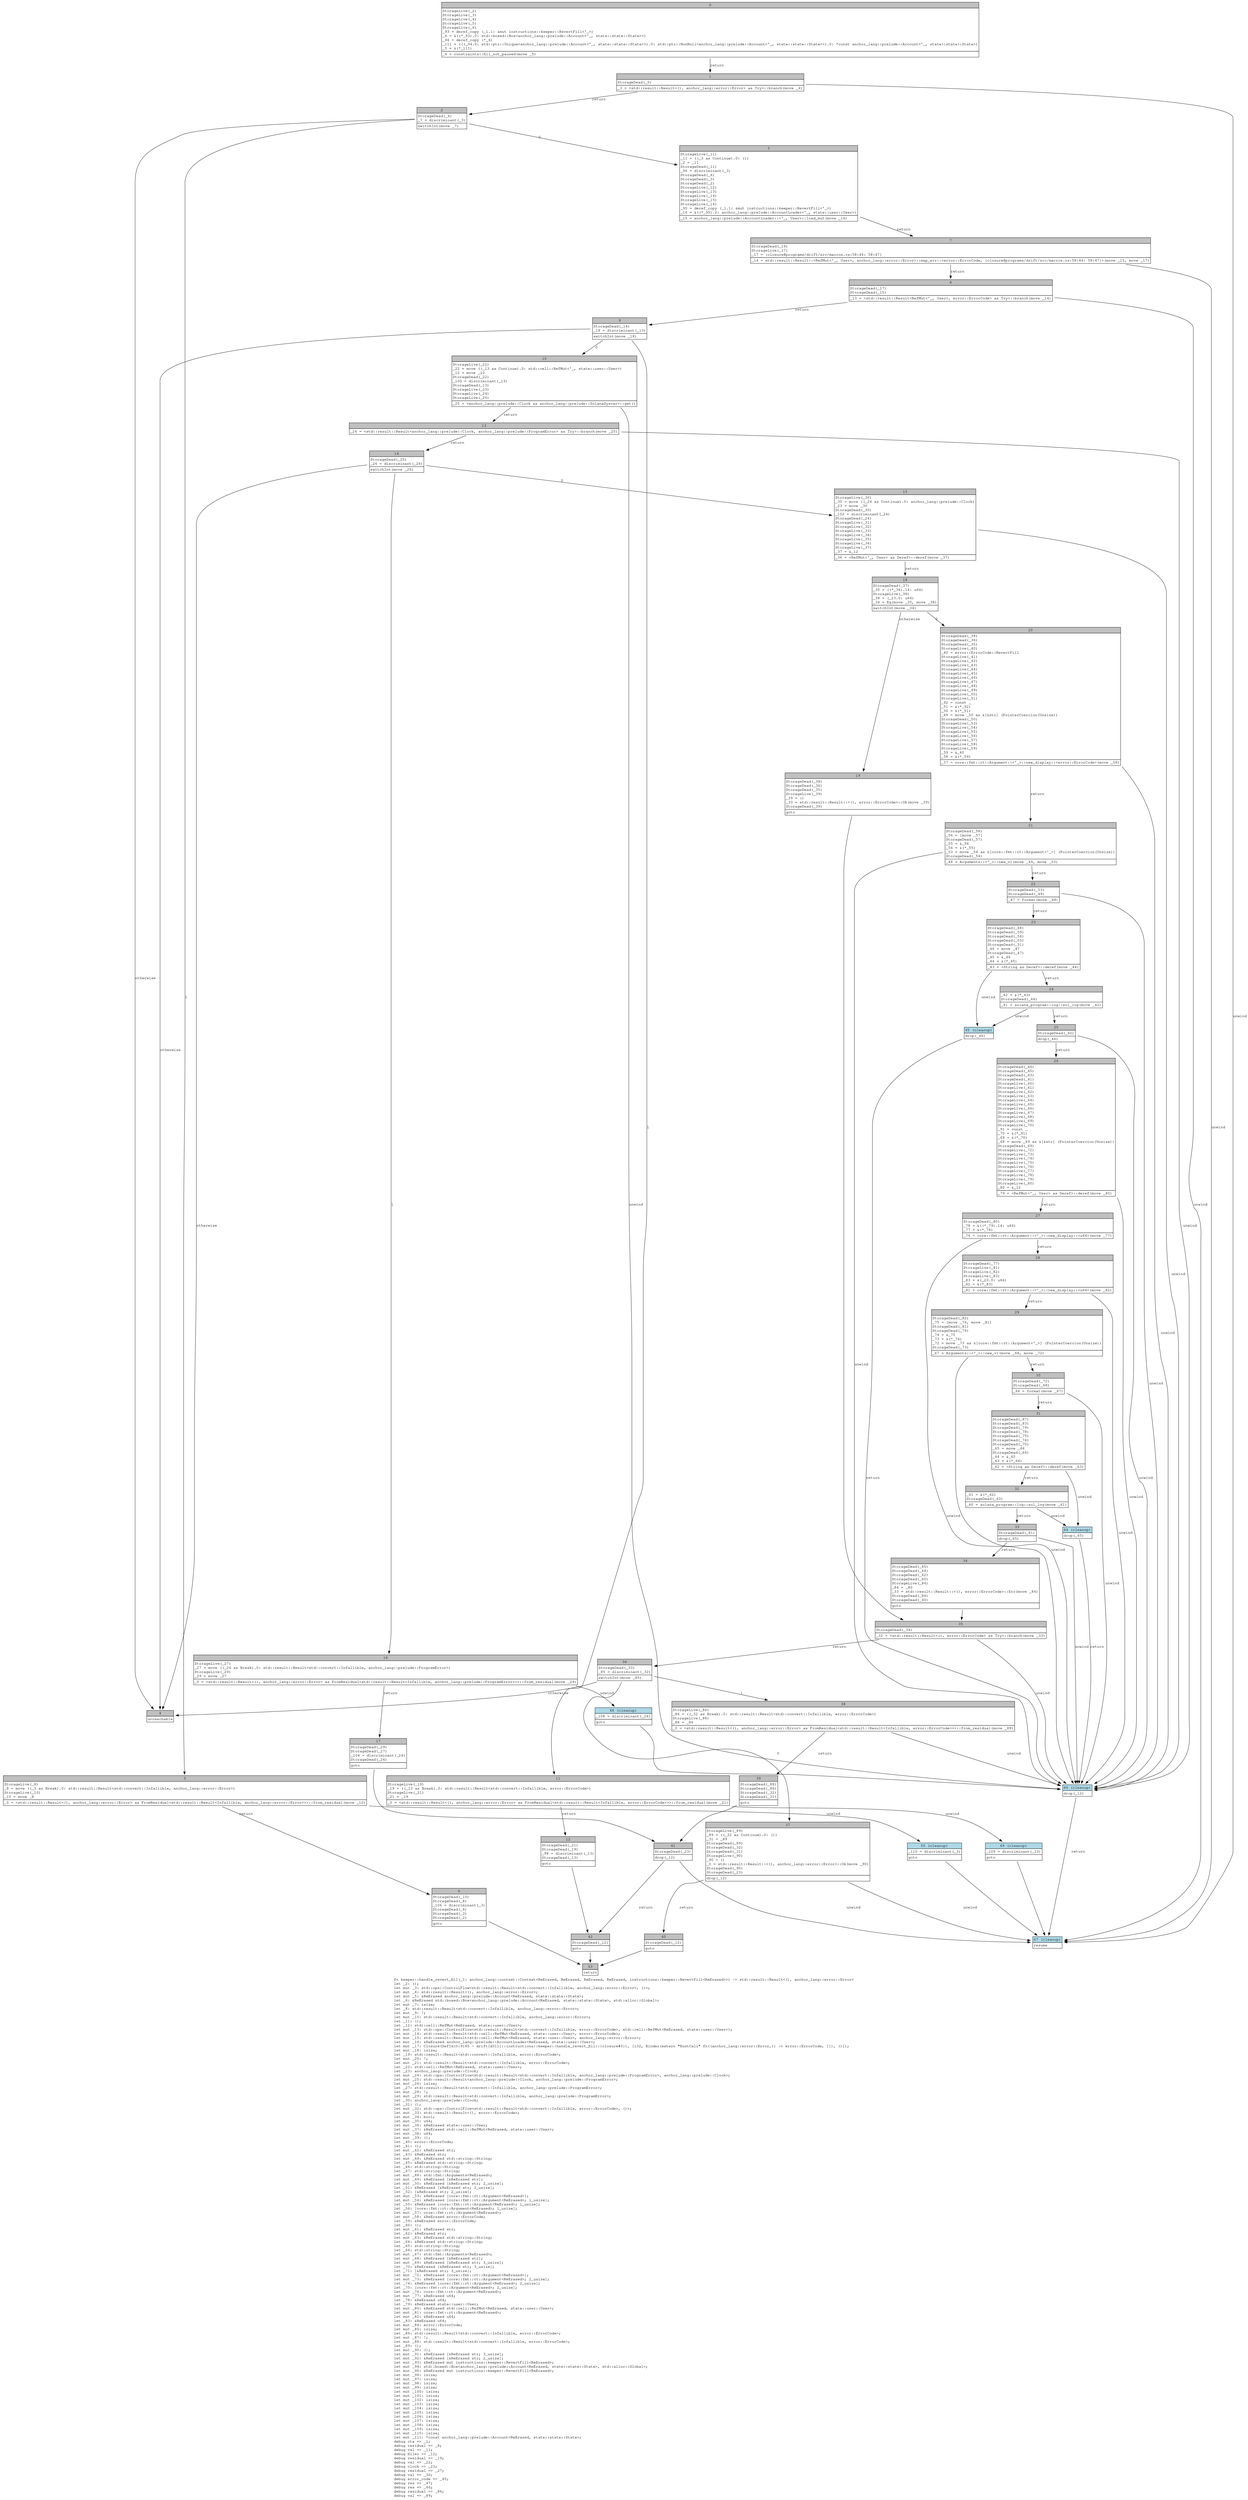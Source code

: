 digraph Mir_0_9163 {
    graph [fontname="Courier, monospace"];
    node [fontname="Courier, monospace"];
    edge [fontname="Courier, monospace"];
    label=<fn keeper::handle_revert_fill(_1: anchor_lang::context::Context&lt;ReErased, ReErased, ReErased, ReErased, instructions::keeper::RevertFill&lt;ReErased&gt;&gt;) -&gt; std::result::Result&lt;(), anchor_lang::error::Error&gt;<br align="left"/>let _2: ();<br align="left"/>let mut _3: std::ops::ControlFlow&lt;std::result::Result&lt;std::convert::Infallible, anchor_lang::error::Error&gt;, ()&gt;;<br align="left"/>let mut _4: std::result::Result&lt;(), anchor_lang::error::Error&gt;;<br align="left"/>let mut _5: &amp;ReErased anchor_lang::prelude::Account&lt;ReErased, state::state::State&gt;;<br align="left"/>let _6: &amp;ReErased std::boxed::Box&lt;anchor_lang::prelude::Account&lt;ReErased, state::state::State&gt;, std::alloc::Global&gt;;<br align="left"/>let mut _7: isize;<br align="left"/>let _8: std::result::Result&lt;std::convert::Infallible, anchor_lang::error::Error&gt;;<br align="left"/>let mut _9: !;<br align="left"/>let mut _10: std::result::Result&lt;std::convert::Infallible, anchor_lang::error::Error&gt;;<br align="left"/>let _11: ();<br align="left"/>let _12: std::cell::RefMut&lt;ReErased, state::user::User&gt;;<br align="left"/>let mut _13: std::ops::ControlFlow&lt;std::result::Result&lt;std::convert::Infallible, error::ErrorCode&gt;, std::cell::RefMut&lt;ReErased, state::user::User&gt;&gt;;<br align="left"/>let mut _14: std::result::Result&lt;std::cell::RefMut&lt;ReErased, state::user::User&gt;, error::ErrorCode&gt;;<br align="left"/>let mut _15: std::result::Result&lt;std::cell::RefMut&lt;ReErased, state::user::User&gt;, anchor_lang::error::Error&gt;;<br align="left"/>let mut _16: &amp;ReErased anchor_lang::prelude::AccountLoader&lt;ReErased, state::user::User&gt;;<br align="left"/>let mut _17: Closure(DefId(0:9165 ~ drift[d311]::instructions::keeper::handle_revert_fill::{closure#0}), [i32, Binder(extern &quot;RustCall&quot; fn((anchor_lang::error::Error,)) -&gt; error::ErrorCode, []), ()]);<br align="left"/>let mut _18: isize;<br align="left"/>let _19: std::result::Result&lt;std::convert::Infallible, error::ErrorCode&gt;;<br align="left"/>let mut _20: !;<br align="left"/>let mut _21: std::result::Result&lt;std::convert::Infallible, error::ErrorCode&gt;;<br align="left"/>let _22: std::cell::RefMut&lt;ReErased, state::user::User&gt;;<br align="left"/>let _23: anchor_lang::prelude::Clock;<br align="left"/>let mut _24: std::ops::ControlFlow&lt;std::result::Result&lt;std::convert::Infallible, anchor_lang::prelude::ProgramError&gt;, anchor_lang::prelude::Clock&gt;;<br align="left"/>let mut _25: std::result::Result&lt;anchor_lang::prelude::Clock, anchor_lang::prelude::ProgramError&gt;;<br align="left"/>let mut _26: isize;<br align="left"/>let _27: std::result::Result&lt;std::convert::Infallible, anchor_lang::prelude::ProgramError&gt;;<br align="left"/>let mut _28: !;<br align="left"/>let mut _29: std::result::Result&lt;std::convert::Infallible, anchor_lang::prelude::ProgramError&gt;;<br align="left"/>let _30: anchor_lang::prelude::Clock;<br align="left"/>let _31: ();<br align="left"/>let mut _32: std::ops::ControlFlow&lt;std::result::Result&lt;std::convert::Infallible, error::ErrorCode&gt;, ()&gt;;<br align="left"/>let mut _33: std::result::Result&lt;(), error::ErrorCode&gt;;<br align="left"/>let mut _34: bool;<br align="left"/>let mut _35: u64;<br align="left"/>let mut _36: &amp;ReErased state::user::User;<br align="left"/>let mut _37: &amp;ReErased std::cell::RefMut&lt;ReErased, state::user::User&gt;;<br align="left"/>let mut _38: u64;<br align="left"/>let mut _39: ();<br align="left"/>let _40: error::ErrorCode;<br align="left"/>let _41: ();<br align="left"/>let mut _42: &amp;ReErased str;<br align="left"/>let _43: &amp;ReErased str;<br align="left"/>let mut _44: &amp;ReErased std::string::String;<br align="left"/>let _45: &amp;ReErased std::string::String;<br align="left"/>let _46: std::string::String;<br align="left"/>let _47: std::string::String;<br align="left"/>let mut _48: std::fmt::Arguments&lt;ReErased&gt;;<br align="left"/>let mut _49: &amp;ReErased [&amp;ReErased str];<br align="left"/>let mut _50: &amp;ReErased [&amp;ReErased str; 2_usize];<br align="left"/>let _51: &amp;ReErased [&amp;ReErased str; 2_usize];<br align="left"/>let _52: [&amp;ReErased str; 2_usize];<br align="left"/>let mut _53: &amp;ReErased [core::fmt::rt::Argument&lt;ReErased&gt;];<br align="left"/>let mut _54: &amp;ReErased [core::fmt::rt::Argument&lt;ReErased&gt;; 1_usize];<br align="left"/>let _55: &amp;ReErased [core::fmt::rt::Argument&lt;ReErased&gt;; 1_usize];<br align="left"/>let _56: [core::fmt::rt::Argument&lt;ReErased&gt;; 1_usize];<br align="left"/>let mut _57: core::fmt::rt::Argument&lt;ReErased&gt;;<br align="left"/>let mut _58: &amp;ReErased error::ErrorCode;<br align="left"/>let _59: &amp;ReErased error::ErrorCode;<br align="left"/>let _60: ();<br align="left"/>let mut _61: &amp;ReErased str;<br align="left"/>let _62: &amp;ReErased str;<br align="left"/>let mut _63: &amp;ReErased std::string::String;<br align="left"/>let _64: &amp;ReErased std::string::String;<br align="left"/>let _65: std::string::String;<br align="left"/>let _66: std::string::String;<br align="left"/>let mut _67: std::fmt::Arguments&lt;ReErased&gt;;<br align="left"/>let mut _68: &amp;ReErased [&amp;ReErased str];<br align="left"/>let mut _69: &amp;ReErased [&amp;ReErased str; 3_usize];<br align="left"/>let _70: &amp;ReErased [&amp;ReErased str; 3_usize];<br align="left"/>let _71: [&amp;ReErased str; 3_usize];<br align="left"/>let mut _72: &amp;ReErased [core::fmt::rt::Argument&lt;ReErased&gt;];<br align="left"/>let mut _73: &amp;ReErased [core::fmt::rt::Argument&lt;ReErased&gt;; 2_usize];<br align="left"/>let _74: &amp;ReErased [core::fmt::rt::Argument&lt;ReErased&gt;; 2_usize];<br align="left"/>let _75: [core::fmt::rt::Argument&lt;ReErased&gt;; 2_usize];<br align="left"/>let mut _76: core::fmt::rt::Argument&lt;ReErased&gt;;<br align="left"/>let mut _77: &amp;ReErased u64;<br align="left"/>let _78: &amp;ReErased u64;<br align="left"/>let _79: &amp;ReErased state::user::User;<br align="left"/>let mut _80: &amp;ReErased std::cell::RefMut&lt;ReErased, state::user::User&gt;;<br align="left"/>let mut _81: core::fmt::rt::Argument&lt;ReErased&gt;;<br align="left"/>let mut _82: &amp;ReErased u64;<br align="left"/>let _83: &amp;ReErased u64;<br align="left"/>let mut _84: error::ErrorCode;<br align="left"/>let mut _85: isize;<br align="left"/>let _86: std::result::Result&lt;std::convert::Infallible, error::ErrorCode&gt;;<br align="left"/>let mut _87: !;<br align="left"/>let mut _88: std::result::Result&lt;std::convert::Infallible, error::ErrorCode&gt;;<br align="left"/>let _89: ();<br align="left"/>let mut _90: ();<br align="left"/>let mut _91: &amp;ReErased [&amp;ReErased str; 3_usize];<br align="left"/>let mut _92: &amp;ReErased [&amp;ReErased str; 2_usize];<br align="left"/>let mut _93: &amp;ReErased mut instructions::keeper::RevertFill&lt;ReErased&gt;;<br align="left"/>let mut _94: std::boxed::Box&lt;anchor_lang::prelude::Account&lt;ReErased, state::state::State&gt;, std::alloc::Global&gt;;<br align="left"/>let mut _95: &amp;ReErased mut instructions::keeper::RevertFill&lt;ReErased&gt;;<br align="left"/>let mut _96: isize;<br align="left"/>let mut _97: isize;<br align="left"/>let mut _98: isize;<br align="left"/>let mut _99: isize;<br align="left"/>let mut _100: isize;<br align="left"/>let mut _101: isize;<br align="left"/>let mut _102: isize;<br align="left"/>let mut _103: isize;<br align="left"/>let mut _104: isize;<br align="left"/>let mut _105: isize;<br align="left"/>let mut _106: isize;<br align="left"/>let mut _107: isize;<br align="left"/>let mut _108: isize;<br align="left"/>let mut _109: isize;<br align="left"/>let mut _110: isize;<br align="left"/>let mut _111: *const anchor_lang::prelude::Account&lt;ReErased, state::state::State&gt;;<br align="left"/>debug ctx =&gt; _1;<br align="left"/>debug residual =&gt; _8;<br align="left"/>debug val =&gt; _11;<br align="left"/>debug filler =&gt; _12;<br align="left"/>debug residual =&gt; _19;<br align="left"/>debug val =&gt; _22;<br align="left"/>debug clock =&gt; _23;<br align="left"/>debug residual =&gt; _27;<br align="left"/>debug val =&gt; _30;<br align="left"/>debug error_code =&gt; _40;<br align="left"/>debug res =&gt; _47;<br align="left"/>debug res =&gt; _66;<br align="left"/>debug residual =&gt; _86;<br align="left"/>debug val =&gt; _89;<br align="left"/>>;
    bb0__0_9163 [shape="none", label=<<table border="0" cellborder="1" cellspacing="0"><tr><td bgcolor="gray" align="center" colspan="1">0</td></tr><tr><td align="left" balign="left">StorageLive(_2)<br/>StorageLive(_3)<br/>StorageLive(_4)<br/>StorageLive(_5)<br/>StorageLive(_6)<br/>_93 = deref_copy (_1.1: &amp;mut instructions::keeper::RevertFill&lt;'_&gt;)<br/>_6 = &amp;((*_93).0: std::boxed::Box&lt;anchor_lang::prelude::Account&lt;'_, state::state::State&gt;&gt;)<br/>_94 = deref_copy (*_6)<br/>_111 = (((_94.0: std::ptr::Unique&lt;anchor_lang::prelude::Account&lt;'_, state::state::State&gt;&gt;).0: std::ptr::NonNull&lt;anchor_lang::prelude::Account&lt;'_, state::state::State&gt;&gt;).0: *const anchor_lang::prelude::Account&lt;'_, state::state::State&gt;)<br/>_5 = &amp;(*_111)<br/></td></tr><tr><td align="left">_4 = constraints::fill_not_paused(move _5)</td></tr></table>>];
    bb1__0_9163 [shape="none", label=<<table border="0" cellborder="1" cellspacing="0"><tr><td bgcolor="gray" align="center" colspan="1">1</td></tr><tr><td align="left" balign="left">StorageDead(_5)<br/></td></tr><tr><td align="left">_3 = &lt;std::result::Result&lt;(), anchor_lang::error::Error&gt; as Try&gt;::branch(move _4)</td></tr></table>>];
    bb2__0_9163 [shape="none", label=<<table border="0" cellborder="1" cellspacing="0"><tr><td bgcolor="gray" align="center" colspan="1">2</td></tr><tr><td align="left" balign="left">StorageDead(_4)<br/>_7 = discriminant(_3)<br/></td></tr><tr><td align="left">switchInt(move _7)</td></tr></table>>];
    bb3__0_9163 [shape="none", label=<<table border="0" cellborder="1" cellspacing="0"><tr><td bgcolor="gray" align="center" colspan="1">3</td></tr><tr><td align="left" balign="left">StorageLive(_11)<br/>_11 = ((_3 as Continue).0: ())<br/>_2 = _11<br/>StorageDead(_11)<br/>_96 = discriminant(_3)<br/>StorageDead(_6)<br/>StorageDead(_3)<br/>StorageDead(_2)<br/>StorageLive(_12)<br/>StorageLive(_13)<br/>StorageLive(_14)<br/>StorageLive(_15)<br/>StorageLive(_16)<br/>_95 = deref_copy (_1.1: &amp;mut instructions::keeper::RevertFill&lt;'_&gt;)<br/>_16 = &amp;((*_95).2: anchor_lang::prelude::AccountLoader&lt;'_, state::user::User&gt;)<br/></td></tr><tr><td align="left">_15 = anchor_lang::prelude::AccountLoader::&lt;'_, User&gt;::load_mut(move _16)</td></tr></table>>];
    bb4__0_9163 [shape="none", label=<<table border="0" cellborder="1" cellspacing="0"><tr><td bgcolor="gray" align="center" colspan="1">4</td></tr><tr><td align="left">unreachable</td></tr></table>>];
    bb5__0_9163 [shape="none", label=<<table border="0" cellborder="1" cellspacing="0"><tr><td bgcolor="gray" align="center" colspan="1">5</td></tr><tr><td align="left" balign="left">StorageLive(_8)<br/>_8 = move ((_3 as Break).0: std::result::Result&lt;std::convert::Infallible, anchor_lang::error::Error&gt;)<br/>StorageLive(_10)<br/>_10 = move _8<br/></td></tr><tr><td align="left">_0 = &lt;std::result::Result&lt;(), anchor_lang::error::Error&gt; as FromResidual&lt;std::result::Result&lt;Infallible, anchor_lang::error::Error&gt;&gt;&gt;::from_residual(move _10)</td></tr></table>>];
    bb6__0_9163 [shape="none", label=<<table border="0" cellborder="1" cellspacing="0"><tr><td bgcolor="gray" align="center" colspan="1">6</td></tr><tr><td align="left" balign="left">StorageDead(_10)<br/>StorageDead(_8)<br/>_106 = discriminant(_3)<br/>StorageDead(_6)<br/>StorageDead(_3)<br/>StorageDead(_2)<br/></td></tr><tr><td align="left">goto</td></tr></table>>];
    bb7__0_9163 [shape="none", label=<<table border="0" cellborder="1" cellspacing="0"><tr><td bgcolor="gray" align="center" colspan="1">7</td></tr><tr><td align="left" balign="left">StorageDead(_16)<br/>StorageLive(_17)<br/>_17 = {closure@programs/drift/src/macros.rs:58:44: 58:47}<br/></td></tr><tr><td align="left">_14 = std::result::Result::&lt;RefMut&lt;'_, User&gt;, anchor_lang::error::Error&gt;::map_err::&lt;error::ErrorCode, {closure@programs/drift/src/macros.rs:58:44: 58:47}&gt;(move _15, move _17)</td></tr></table>>];
    bb8__0_9163 [shape="none", label=<<table border="0" cellborder="1" cellspacing="0"><tr><td bgcolor="gray" align="center" colspan="1">8</td></tr><tr><td align="left" balign="left">StorageDead(_17)<br/>StorageDead(_15)<br/></td></tr><tr><td align="left">_13 = &lt;std::result::Result&lt;RefMut&lt;'_, User&gt;, error::ErrorCode&gt; as Try&gt;::branch(move _14)</td></tr></table>>];
    bb9__0_9163 [shape="none", label=<<table border="0" cellborder="1" cellspacing="0"><tr><td bgcolor="gray" align="center" colspan="1">9</td></tr><tr><td align="left" balign="left">StorageDead(_14)<br/>_18 = discriminant(_13)<br/></td></tr><tr><td align="left">switchInt(move _18)</td></tr></table>>];
    bb10__0_9163 [shape="none", label=<<table border="0" cellborder="1" cellspacing="0"><tr><td bgcolor="gray" align="center" colspan="1">10</td></tr><tr><td align="left" balign="left">StorageLive(_22)<br/>_22 = move ((_13 as Continue).0: std::cell::RefMut&lt;'_, state::user::User&gt;)<br/>_12 = move _22<br/>StorageDead(_22)<br/>_100 = discriminant(_13)<br/>StorageDead(_13)<br/>StorageLive(_23)<br/>StorageLive(_24)<br/>StorageLive(_25)<br/></td></tr><tr><td align="left">_25 = &lt;anchor_lang::prelude::Clock as anchor_lang::prelude::SolanaSysvar&gt;::get()</td></tr></table>>];
    bb11__0_9163 [shape="none", label=<<table border="0" cellborder="1" cellspacing="0"><tr><td bgcolor="gray" align="center" colspan="1">11</td></tr><tr><td align="left" balign="left">StorageLive(_19)<br/>_19 = ((_13 as Break).0: std::result::Result&lt;std::convert::Infallible, error::ErrorCode&gt;)<br/>StorageLive(_21)<br/>_21 = _19<br/></td></tr><tr><td align="left">_0 = &lt;std::result::Result&lt;(), anchor_lang::error::Error&gt; as FromResidual&lt;std::result::Result&lt;Infallible, error::ErrorCode&gt;&gt;&gt;::from_residual(move _21)</td></tr></table>>];
    bb12__0_9163 [shape="none", label=<<table border="0" cellborder="1" cellspacing="0"><tr><td bgcolor="gray" align="center" colspan="1">12</td></tr><tr><td align="left" balign="left">StorageDead(_21)<br/>StorageDead(_19)<br/>_98 = discriminant(_13)<br/>StorageDead(_13)<br/></td></tr><tr><td align="left">goto</td></tr></table>>];
    bb13__0_9163 [shape="none", label=<<table border="0" cellborder="1" cellspacing="0"><tr><td bgcolor="gray" align="center" colspan="1">13</td></tr><tr><td align="left">_24 = &lt;std::result::Result&lt;anchor_lang::prelude::Clock, anchor_lang::prelude::ProgramError&gt; as Try&gt;::branch(move _25)</td></tr></table>>];
    bb14__0_9163 [shape="none", label=<<table border="0" cellborder="1" cellspacing="0"><tr><td bgcolor="gray" align="center" colspan="1">14</td></tr><tr><td align="left" balign="left">StorageDead(_25)<br/>_26 = discriminant(_24)<br/></td></tr><tr><td align="left">switchInt(move _26)</td></tr></table>>];
    bb15__0_9163 [shape="none", label=<<table border="0" cellborder="1" cellspacing="0"><tr><td bgcolor="gray" align="center" colspan="1">15</td></tr><tr><td align="left" balign="left">StorageLive(_30)<br/>_30 = move ((_24 as Continue).0: anchor_lang::prelude::Clock)<br/>_23 = move _30<br/>StorageDead(_30)<br/>_102 = discriminant(_24)<br/>StorageDead(_24)<br/>StorageLive(_31)<br/>StorageLive(_32)<br/>StorageLive(_33)<br/>StorageLive(_34)<br/>StorageLive(_35)<br/>StorageLive(_36)<br/>StorageLive(_37)<br/>_37 = &amp;_12<br/></td></tr><tr><td align="left">_36 = &lt;RefMut&lt;'_, User&gt; as Deref&gt;::deref(move _37)</td></tr></table>>];
    bb16__0_9163 [shape="none", label=<<table border="0" cellborder="1" cellspacing="0"><tr><td bgcolor="gray" align="center" colspan="1">16</td></tr><tr><td align="left" balign="left">StorageLive(_27)<br/>_27 = move ((_24 as Break).0: std::result::Result&lt;std::convert::Infallible, anchor_lang::prelude::ProgramError&gt;)<br/>StorageLive(_29)<br/>_29 = move _27<br/></td></tr><tr><td align="left">_0 = &lt;std::result::Result&lt;(), anchor_lang::error::Error&gt; as FromResidual&lt;std::result::Result&lt;Infallible, anchor_lang::prelude::ProgramError&gt;&gt;&gt;::from_residual(move _29)</td></tr></table>>];
    bb17__0_9163 [shape="none", label=<<table border="0" cellborder="1" cellspacing="0"><tr><td bgcolor="gray" align="center" colspan="1">17</td></tr><tr><td align="left" balign="left">StorageDead(_29)<br/>StorageDead(_27)<br/>_104 = discriminant(_24)<br/>StorageDead(_24)<br/></td></tr><tr><td align="left">goto</td></tr></table>>];
    bb18__0_9163 [shape="none", label=<<table border="0" cellborder="1" cellspacing="0"><tr><td bgcolor="gray" align="center" colspan="1">18</td></tr><tr><td align="left" balign="left">StorageDead(_37)<br/>_35 = ((*_36).14: u64)<br/>StorageLive(_38)<br/>_38 = (_23.0: u64)<br/>_34 = Eq(move _35, move _38)<br/></td></tr><tr><td align="left">switchInt(move _34)</td></tr></table>>];
    bb19__0_9163 [shape="none", label=<<table border="0" cellborder="1" cellspacing="0"><tr><td bgcolor="gray" align="center" colspan="1">19</td></tr><tr><td align="left" balign="left">StorageDead(_38)<br/>StorageDead(_36)<br/>StorageDead(_35)<br/>StorageLive(_39)<br/>_39 = ()<br/>_33 = std::result::Result::&lt;(), error::ErrorCode&gt;::Ok(move _39)<br/>StorageDead(_39)<br/></td></tr><tr><td align="left">goto</td></tr></table>>];
    bb20__0_9163 [shape="none", label=<<table border="0" cellborder="1" cellspacing="0"><tr><td bgcolor="gray" align="center" colspan="1">20</td></tr><tr><td align="left" balign="left">StorageDead(_38)<br/>StorageDead(_36)<br/>StorageDead(_35)<br/>StorageLive(_40)<br/>_40 = error::ErrorCode::RevertFill<br/>StorageLive(_41)<br/>StorageLive(_42)<br/>StorageLive(_43)<br/>StorageLive(_44)<br/>StorageLive(_45)<br/>StorageLive(_46)<br/>StorageLive(_47)<br/>StorageLive(_48)<br/>StorageLive(_49)<br/>StorageLive(_50)<br/>StorageLive(_51)<br/>_92 = const _<br/>_51 = &amp;(*_92)<br/>_50 = &amp;(*_51)<br/>_49 = move _50 as &amp;[&amp;str] (PointerCoercion(Unsize))<br/>StorageDead(_50)<br/>StorageLive(_53)<br/>StorageLive(_54)<br/>StorageLive(_55)<br/>StorageLive(_56)<br/>StorageLive(_57)<br/>StorageLive(_58)<br/>StorageLive(_59)<br/>_59 = &amp;_40<br/>_58 = &amp;(*_59)<br/></td></tr><tr><td align="left">_57 = core::fmt::rt::Argument::&lt;'_&gt;::new_display::&lt;error::ErrorCode&gt;(move _58)</td></tr></table>>];
    bb21__0_9163 [shape="none", label=<<table border="0" cellborder="1" cellspacing="0"><tr><td bgcolor="gray" align="center" colspan="1">21</td></tr><tr><td align="left" balign="left">StorageDead(_58)<br/>_56 = [move _57]<br/>StorageDead(_57)<br/>_55 = &amp;_56<br/>_54 = &amp;(*_55)<br/>_53 = move _54 as &amp;[core::fmt::rt::Argument&lt;'_&gt;] (PointerCoercion(Unsize))<br/>StorageDead(_54)<br/></td></tr><tr><td align="left">_48 = Arguments::&lt;'_&gt;::new_v1(move _49, move _53)</td></tr></table>>];
    bb22__0_9163 [shape="none", label=<<table border="0" cellborder="1" cellspacing="0"><tr><td bgcolor="gray" align="center" colspan="1">22</td></tr><tr><td align="left" balign="left">StorageDead(_53)<br/>StorageDead(_49)<br/></td></tr><tr><td align="left">_47 = format(move _48)</td></tr></table>>];
    bb23__0_9163 [shape="none", label=<<table border="0" cellborder="1" cellspacing="0"><tr><td bgcolor="gray" align="center" colspan="1">23</td></tr><tr><td align="left" balign="left">StorageDead(_48)<br/>StorageDead(_59)<br/>StorageDead(_56)<br/>StorageDead(_55)<br/>StorageDead(_51)<br/>_46 = move _47<br/>StorageDead(_47)<br/>_45 = &amp;_46<br/>_44 = &amp;(*_45)<br/></td></tr><tr><td align="left">_43 = &lt;String as Deref&gt;::deref(move _44)</td></tr></table>>];
    bb24__0_9163 [shape="none", label=<<table border="0" cellborder="1" cellspacing="0"><tr><td bgcolor="gray" align="center" colspan="1">24</td></tr><tr><td align="left" balign="left">_42 = &amp;(*_43)<br/>StorageDead(_44)<br/></td></tr><tr><td align="left">_41 = solana_program::log::sol_log(move _42)</td></tr></table>>];
    bb25__0_9163 [shape="none", label=<<table border="0" cellborder="1" cellspacing="0"><tr><td bgcolor="gray" align="center" colspan="1">25</td></tr><tr><td align="left" balign="left">StorageDead(_42)<br/></td></tr><tr><td align="left">drop(_46)</td></tr></table>>];
    bb26__0_9163 [shape="none", label=<<table border="0" cellborder="1" cellspacing="0"><tr><td bgcolor="gray" align="center" colspan="1">26</td></tr><tr><td align="left" balign="left">StorageDead(_46)<br/>StorageDead(_45)<br/>StorageDead(_43)<br/>StorageDead(_41)<br/>StorageLive(_60)<br/>StorageLive(_61)<br/>StorageLive(_62)<br/>StorageLive(_63)<br/>StorageLive(_64)<br/>StorageLive(_65)<br/>StorageLive(_66)<br/>StorageLive(_67)<br/>StorageLive(_68)<br/>StorageLive(_69)<br/>StorageLive(_70)<br/>_91 = const _<br/>_70 = &amp;(*_91)<br/>_69 = &amp;(*_70)<br/>_68 = move _69 as &amp;[&amp;str] (PointerCoercion(Unsize))<br/>StorageDead(_69)<br/>StorageLive(_72)<br/>StorageLive(_73)<br/>StorageLive(_74)<br/>StorageLive(_75)<br/>StorageLive(_76)<br/>StorageLive(_77)<br/>StorageLive(_78)<br/>StorageLive(_79)<br/>StorageLive(_80)<br/>_80 = &amp;_12<br/></td></tr><tr><td align="left">_79 = &lt;RefMut&lt;'_, User&gt; as Deref&gt;::deref(move _80)</td></tr></table>>];
    bb27__0_9163 [shape="none", label=<<table border="0" cellborder="1" cellspacing="0"><tr><td bgcolor="gray" align="center" colspan="1">27</td></tr><tr><td align="left" balign="left">StorageDead(_80)<br/>_78 = &amp;((*_79).14: u64)<br/>_77 = &amp;(*_78)<br/></td></tr><tr><td align="left">_76 = core::fmt::rt::Argument::&lt;'_&gt;::new_display::&lt;u64&gt;(move _77)</td></tr></table>>];
    bb28__0_9163 [shape="none", label=<<table border="0" cellborder="1" cellspacing="0"><tr><td bgcolor="gray" align="center" colspan="1">28</td></tr><tr><td align="left" balign="left">StorageDead(_77)<br/>StorageLive(_81)<br/>StorageLive(_82)<br/>StorageLive(_83)<br/>_83 = &amp;(_23.0: u64)<br/>_82 = &amp;(*_83)<br/></td></tr><tr><td align="left">_81 = core::fmt::rt::Argument::&lt;'_&gt;::new_display::&lt;u64&gt;(move _82)</td></tr></table>>];
    bb29__0_9163 [shape="none", label=<<table border="0" cellborder="1" cellspacing="0"><tr><td bgcolor="gray" align="center" colspan="1">29</td></tr><tr><td align="left" balign="left">StorageDead(_82)<br/>_75 = [move _76, move _81]<br/>StorageDead(_81)<br/>StorageDead(_76)<br/>_74 = &amp;_75<br/>_73 = &amp;(*_74)<br/>_72 = move _73 as &amp;[core::fmt::rt::Argument&lt;'_&gt;] (PointerCoercion(Unsize))<br/>StorageDead(_73)<br/></td></tr><tr><td align="left">_67 = Arguments::&lt;'_&gt;::new_v1(move _68, move _72)</td></tr></table>>];
    bb30__0_9163 [shape="none", label=<<table border="0" cellborder="1" cellspacing="0"><tr><td bgcolor="gray" align="center" colspan="1">30</td></tr><tr><td align="left" balign="left">StorageDead(_72)<br/>StorageDead(_68)<br/></td></tr><tr><td align="left">_66 = format(move _67)</td></tr></table>>];
    bb31__0_9163 [shape="none", label=<<table border="0" cellborder="1" cellspacing="0"><tr><td bgcolor="gray" align="center" colspan="1">31</td></tr><tr><td align="left" balign="left">StorageDead(_67)<br/>StorageDead(_83)<br/>StorageDead(_79)<br/>StorageDead(_78)<br/>StorageDead(_75)<br/>StorageDead(_74)<br/>StorageDead(_70)<br/>_65 = move _66<br/>StorageDead(_66)<br/>_64 = &amp;_65<br/>_63 = &amp;(*_64)<br/></td></tr><tr><td align="left">_62 = &lt;String as Deref&gt;::deref(move _63)</td></tr></table>>];
    bb32__0_9163 [shape="none", label=<<table border="0" cellborder="1" cellspacing="0"><tr><td bgcolor="gray" align="center" colspan="1">32</td></tr><tr><td align="left" balign="left">_61 = &amp;(*_62)<br/>StorageDead(_63)<br/></td></tr><tr><td align="left">_60 = solana_program::log::sol_log(move _61)</td></tr></table>>];
    bb33__0_9163 [shape="none", label=<<table border="0" cellborder="1" cellspacing="0"><tr><td bgcolor="gray" align="center" colspan="1">33</td></tr><tr><td align="left" balign="left">StorageDead(_61)<br/></td></tr><tr><td align="left">drop(_65)</td></tr></table>>];
    bb34__0_9163 [shape="none", label=<<table border="0" cellborder="1" cellspacing="0"><tr><td bgcolor="gray" align="center" colspan="1">34</td></tr><tr><td align="left" balign="left">StorageDead(_65)<br/>StorageDead(_64)<br/>StorageDead(_62)<br/>StorageDead(_60)<br/>StorageLive(_84)<br/>_84 = _40<br/>_33 = std::result::Result::&lt;(), error::ErrorCode&gt;::Err(move _84)<br/>StorageDead(_84)<br/>StorageDead(_40)<br/></td></tr><tr><td align="left">goto</td></tr></table>>];
    bb35__0_9163 [shape="none", label=<<table border="0" cellborder="1" cellspacing="0"><tr><td bgcolor="gray" align="center" colspan="1">35</td></tr><tr><td align="left" balign="left">StorageDead(_34)<br/></td></tr><tr><td align="left">_32 = &lt;std::result::Result&lt;(), error::ErrorCode&gt; as Try&gt;::branch(move _33)</td></tr></table>>];
    bb36__0_9163 [shape="none", label=<<table border="0" cellborder="1" cellspacing="0"><tr><td bgcolor="gray" align="center" colspan="1">36</td></tr><tr><td align="left" balign="left">StorageDead(_33)<br/>_85 = discriminant(_32)<br/></td></tr><tr><td align="left">switchInt(move _85)</td></tr></table>>];
    bb37__0_9163 [shape="none", label=<<table border="0" cellborder="1" cellspacing="0"><tr><td bgcolor="gray" align="center" colspan="1">37</td></tr><tr><td align="left" balign="left">StorageLive(_89)<br/>_89 = ((_32 as Continue).0: ())<br/>_31 = _89<br/>StorageDead(_89)<br/>StorageDead(_32)<br/>StorageDead(_31)<br/>StorageLive(_90)<br/>_90 = ()<br/>_0 = std::result::Result::&lt;(), anchor_lang::error::Error&gt;::Ok(move _90)<br/>StorageDead(_90)<br/>StorageDead(_23)<br/></td></tr><tr><td align="left">drop(_12)</td></tr></table>>];
    bb38__0_9163 [shape="none", label=<<table border="0" cellborder="1" cellspacing="0"><tr><td bgcolor="gray" align="center" colspan="1">38</td></tr><tr><td align="left" balign="left">StorageLive(_86)<br/>_86 = ((_32 as Break).0: std::result::Result&lt;std::convert::Infallible, error::ErrorCode&gt;)<br/>StorageLive(_88)<br/>_88 = _86<br/></td></tr><tr><td align="left">_0 = &lt;std::result::Result&lt;(), anchor_lang::error::Error&gt; as FromResidual&lt;std::result::Result&lt;Infallible, error::ErrorCode&gt;&gt;&gt;::from_residual(move _88)</td></tr></table>>];
    bb39__0_9163 [shape="none", label=<<table border="0" cellborder="1" cellspacing="0"><tr><td bgcolor="gray" align="center" colspan="1">39</td></tr><tr><td align="left" balign="left">StorageDead(_88)<br/>StorageDead(_86)<br/>StorageDead(_32)<br/>StorageDead(_31)<br/></td></tr><tr><td align="left">goto</td></tr></table>>];
    bb40__0_9163 [shape="none", label=<<table border="0" cellborder="1" cellspacing="0"><tr><td bgcolor="gray" align="center" colspan="1">40</td></tr><tr><td align="left" balign="left">StorageDead(_12)<br/></td></tr><tr><td align="left">goto</td></tr></table>>];
    bb41__0_9163 [shape="none", label=<<table border="0" cellborder="1" cellspacing="0"><tr><td bgcolor="gray" align="center" colspan="1">41</td></tr><tr><td align="left" balign="left">StorageDead(_23)<br/></td></tr><tr><td align="left">drop(_12)</td></tr></table>>];
    bb42__0_9163 [shape="none", label=<<table border="0" cellborder="1" cellspacing="0"><tr><td bgcolor="gray" align="center" colspan="1">42</td></tr><tr><td align="left" balign="left">StorageDead(_12)<br/></td></tr><tr><td align="left">goto</td></tr></table>>];
    bb43__0_9163 [shape="none", label=<<table border="0" cellborder="1" cellspacing="0"><tr><td bgcolor="gray" align="center" colspan="1">43</td></tr><tr><td align="left">return</td></tr></table>>];
    bb44__0_9163 [shape="none", label=<<table border="0" cellborder="1" cellspacing="0"><tr><td bgcolor="lightblue" align="center" colspan="1">44 (cleanup)</td></tr><tr><td align="left">drop(_65)</td></tr></table>>];
    bb45__0_9163 [shape="none", label=<<table border="0" cellborder="1" cellspacing="0"><tr><td bgcolor="lightblue" align="center" colspan="1">45 (cleanup)</td></tr><tr><td align="left">drop(_46)</td></tr></table>>];
    bb46__0_9163 [shape="none", label=<<table border="0" cellborder="1" cellspacing="0"><tr><td bgcolor="lightblue" align="center" colspan="1">46 (cleanup)</td></tr><tr><td align="left">drop(_12)</td></tr></table>>];
    bb47__0_9163 [shape="none", label=<<table border="0" cellborder="1" cellspacing="0"><tr><td bgcolor="lightblue" align="center" colspan="1">47 (cleanup)</td></tr><tr><td align="left">resume</td></tr></table>>];
    bb48__0_9163 [shape="none", label=<<table border="0" cellborder="1" cellspacing="0"><tr><td bgcolor="lightblue" align="center" colspan="1">48 (cleanup)</td></tr><tr><td align="left" balign="left">_108 = discriminant(_24)<br/></td></tr><tr><td align="left">goto</td></tr></table>>];
    bb49__0_9163 [shape="none", label=<<table border="0" cellborder="1" cellspacing="0"><tr><td bgcolor="lightblue" align="center" colspan="1">49 (cleanup)</td></tr><tr><td align="left" balign="left">_109 = discriminant(_13)<br/></td></tr><tr><td align="left">goto</td></tr></table>>];
    bb50__0_9163 [shape="none", label=<<table border="0" cellborder="1" cellspacing="0"><tr><td bgcolor="lightblue" align="center" colspan="1">50 (cleanup)</td></tr><tr><td align="left" balign="left">_110 = discriminant(_3)<br/></td></tr><tr><td align="left">goto</td></tr></table>>];
    bb0__0_9163 -> bb1__0_9163 [label="return"];
    bb1__0_9163 -> bb2__0_9163 [label="return"];
    bb1__0_9163 -> bb47__0_9163 [label="unwind"];
    bb2__0_9163 -> bb3__0_9163 [label="0"];
    bb2__0_9163 -> bb5__0_9163 [label="1"];
    bb2__0_9163 -> bb4__0_9163 [label="otherwise"];
    bb3__0_9163 -> bb7__0_9163 [label="return"];
    bb5__0_9163 -> bb6__0_9163 [label="return"];
    bb5__0_9163 -> bb50__0_9163 [label="unwind"];
    bb6__0_9163 -> bb43__0_9163 [label=""];
    bb7__0_9163 -> bb8__0_9163 [label="return"];
    bb7__0_9163 -> bb47__0_9163 [label="unwind"];
    bb8__0_9163 -> bb9__0_9163 [label="return"];
    bb8__0_9163 -> bb47__0_9163 [label="unwind"];
    bb9__0_9163 -> bb10__0_9163 [label="0"];
    bb9__0_9163 -> bb11__0_9163 [label="1"];
    bb9__0_9163 -> bb4__0_9163 [label="otherwise"];
    bb10__0_9163 -> bb13__0_9163 [label="return"];
    bb10__0_9163 -> bb46__0_9163 [label="unwind"];
    bb11__0_9163 -> bb12__0_9163 [label="return"];
    bb11__0_9163 -> bb49__0_9163 [label="unwind"];
    bb12__0_9163 -> bb42__0_9163 [label=""];
    bb13__0_9163 -> bb14__0_9163 [label="return"];
    bb13__0_9163 -> bb46__0_9163 [label="unwind"];
    bb14__0_9163 -> bb15__0_9163 [label="0"];
    bb14__0_9163 -> bb16__0_9163 [label="1"];
    bb14__0_9163 -> bb4__0_9163 [label="otherwise"];
    bb15__0_9163 -> bb18__0_9163 [label="return"];
    bb15__0_9163 -> bb46__0_9163 [label="unwind"];
    bb16__0_9163 -> bb17__0_9163 [label="return"];
    bb16__0_9163 -> bb48__0_9163 [label="unwind"];
    bb17__0_9163 -> bb41__0_9163 [label=""];
    bb18__0_9163 -> bb20__0_9163 [label="0"];
    bb18__0_9163 -> bb19__0_9163 [label="otherwise"];
    bb19__0_9163 -> bb35__0_9163 [label=""];
    bb20__0_9163 -> bb21__0_9163 [label="return"];
    bb20__0_9163 -> bb46__0_9163 [label="unwind"];
    bb21__0_9163 -> bb22__0_9163 [label="return"];
    bb21__0_9163 -> bb46__0_9163 [label="unwind"];
    bb22__0_9163 -> bb23__0_9163 [label="return"];
    bb22__0_9163 -> bb46__0_9163 [label="unwind"];
    bb23__0_9163 -> bb24__0_9163 [label="return"];
    bb23__0_9163 -> bb45__0_9163 [label="unwind"];
    bb24__0_9163 -> bb25__0_9163 [label="return"];
    bb24__0_9163 -> bb45__0_9163 [label="unwind"];
    bb25__0_9163 -> bb26__0_9163 [label="return"];
    bb25__0_9163 -> bb46__0_9163 [label="unwind"];
    bb26__0_9163 -> bb27__0_9163 [label="return"];
    bb26__0_9163 -> bb46__0_9163 [label="unwind"];
    bb27__0_9163 -> bb28__0_9163 [label="return"];
    bb27__0_9163 -> bb46__0_9163 [label="unwind"];
    bb28__0_9163 -> bb29__0_9163 [label="return"];
    bb28__0_9163 -> bb46__0_9163 [label="unwind"];
    bb29__0_9163 -> bb30__0_9163 [label="return"];
    bb29__0_9163 -> bb46__0_9163 [label="unwind"];
    bb30__0_9163 -> bb31__0_9163 [label="return"];
    bb30__0_9163 -> bb46__0_9163 [label="unwind"];
    bb31__0_9163 -> bb32__0_9163 [label="return"];
    bb31__0_9163 -> bb44__0_9163 [label="unwind"];
    bb32__0_9163 -> bb33__0_9163 [label="return"];
    bb32__0_9163 -> bb44__0_9163 [label="unwind"];
    bb33__0_9163 -> bb34__0_9163 [label="return"];
    bb33__0_9163 -> bb46__0_9163 [label="unwind"];
    bb34__0_9163 -> bb35__0_9163 [label=""];
    bb35__0_9163 -> bb36__0_9163 [label="return"];
    bb35__0_9163 -> bb46__0_9163 [label="unwind"];
    bb36__0_9163 -> bb37__0_9163 [label="0"];
    bb36__0_9163 -> bb38__0_9163 [label="1"];
    bb36__0_9163 -> bb4__0_9163 [label="otherwise"];
    bb37__0_9163 -> bb40__0_9163 [label="return"];
    bb37__0_9163 -> bb47__0_9163 [label="unwind"];
    bb38__0_9163 -> bb39__0_9163 [label="return"];
    bb38__0_9163 -> bb46__0_9163 [label="unwind"];
    bb39__0_9163 -> bb41__0_9163 [label=""];
    bb40__0_9163 -> bb43__0_9163 [label=""];
    bb41__0_9163 -> bb42__0_9163 [label="return"];
    bb41__0_9163 -> bb47__0_9163 [label="unwind"];
    bb42__0_9163 -> bb43__0_9163 [label=""];
    bb44__0_9163 -> bb46__0_9163 [label="return"];
    bb45__0_9163 -> bb46__0_9163 [label="return"];
    bb46__0_9163 -> bb47__0_9163 [label="return"];
    bb48__0_9163 -> bb46__0_9163 [label=""];
    bb49__0_9163 -> bb47__0_9163 [label=""];
    bb50__0_9163 -> bb47__0_9163 [label=""];
}
